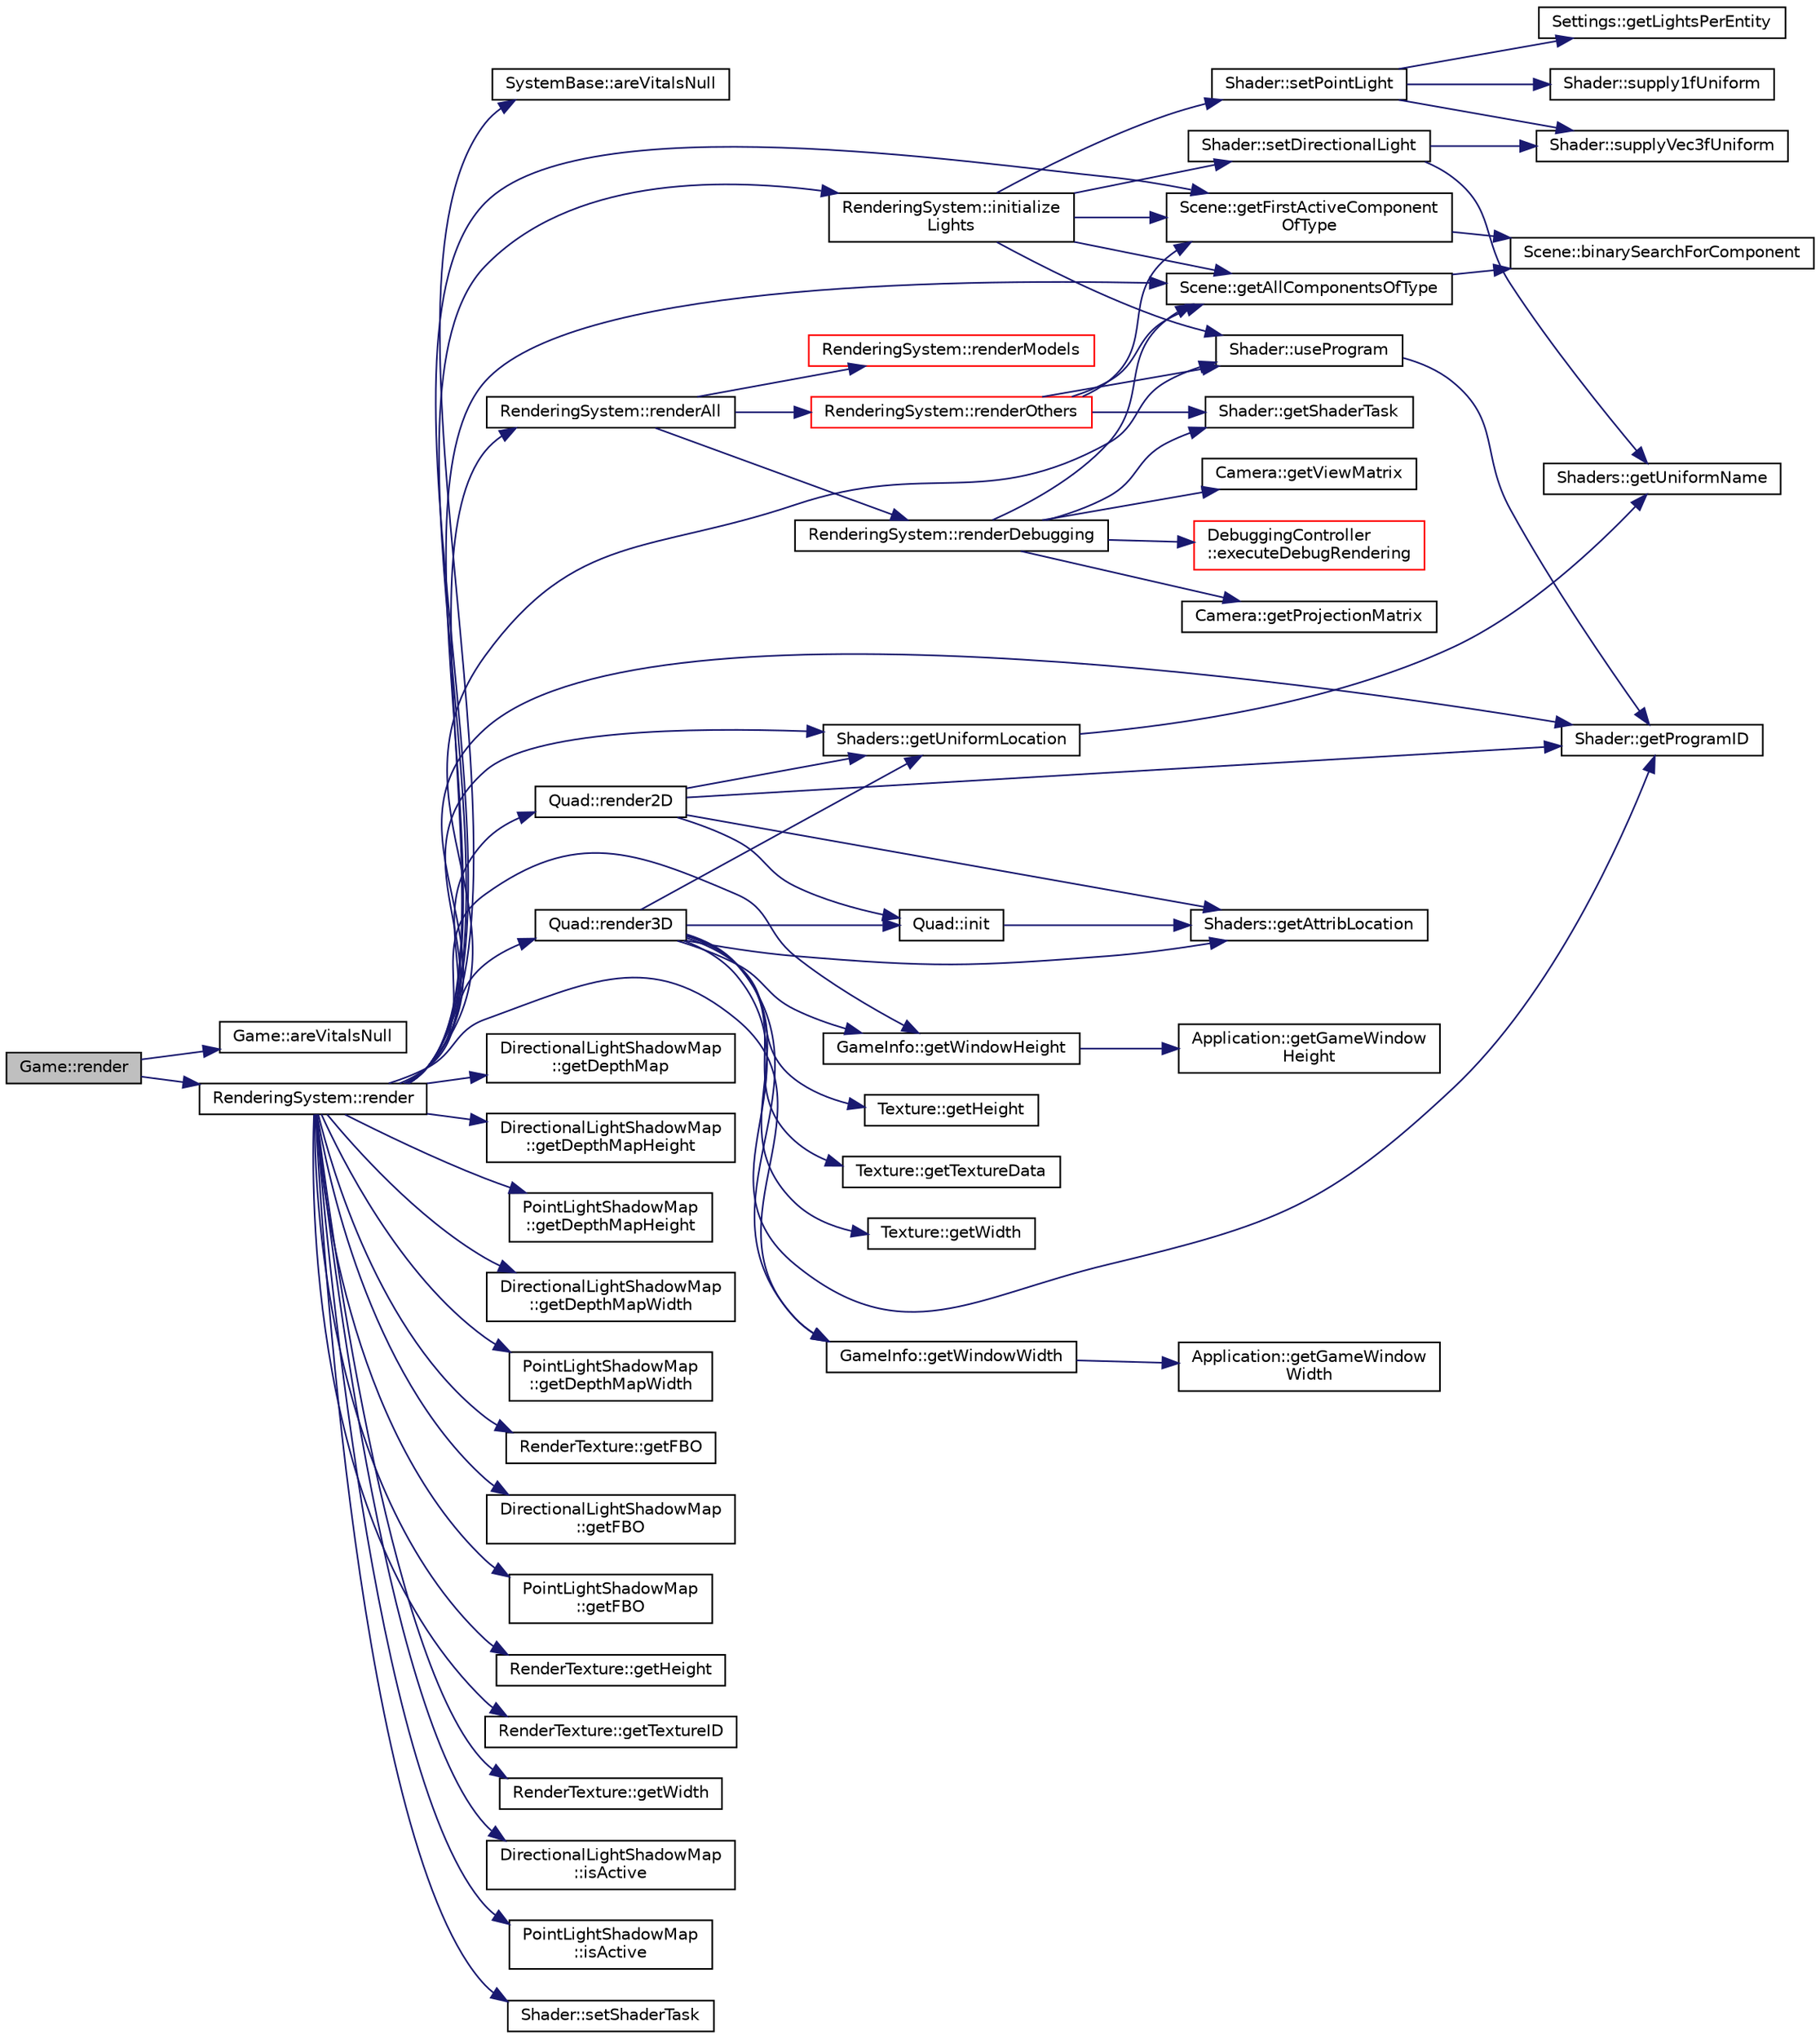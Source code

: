 digraph "Game::render"
{
 // INTERACTIVE_SVG=YES
 // LATEX_PDF_SIZE
  edge [fontname="Helvetica",fontsize="10",labelfontname="Helvetica",labelfontsize="10"];
  node [fontname="Helvetica",fontsize="10",shape=record];
  rankdir="LR";
  Node1 [label="Game::render",height=0.2,width=0.4,color="black", fillcolor="grey75", style="filled", fontcolor="black",tooltip=" "];
  Node1 -> Node2 [color="midnightblue",fontsize="10",style="solid",fontname="Helvetica"];
  Node2 [label="Game::areVitalsNull",height=0.2,width=0.4,color="black", fillcolor="white", style="filled",URL="$dd/d1f/class_game.html#aa4f9a0322b707a1bcdb18a2bb54210b6",tooltip="test"];
  Node1 -> Node3 [color="midnightblue",fontsize="10",style="solid",fontname="Helvetica"];
  Node3 [label="RenderingSystem::render",height=0.2,width=0.4,color="black", fillcolor="white", style="filled",URL="$d8/d31/class_rendering_system.html#ae6a25f6b28ebe40f08916d9eadc95ac2",tooltip=" "];
  Node3 -> Node4 [color="midnightblue",fontsize="10",style="solid",fontname="Helvetica"];
  Node4 [label="SystemBase::areVitalsNull",height=0.2,width=0.4,color="black", fillcolor="white", style="filled",URL="$d2/d15/class_system_base.html#a5a3dcc196a770866b9e51e406c4d2eea",tooltip=" "];
  Node3 -> Node5 [color="midnightblue",fontsize="10",style="solid",fontname="Helvetica"];
  Node5 [label="Scene::getAllComponentsOfType",height=0.2,width=0.4,color="black", fillcolor="white", style="filled",URL="$d6/db5/class_scene.html#ab267a4bad0eebc4fdc2ed4a57a2d16e2",tooltip=" "];
  Node5 -> Node6 [color="midnightblue",fontsize="10",style="solid",fontname="Helvetica"];
  Node6 [label="Scene::binarySearchForComponent",height=0.2,width=0.4,color="black", fillcolor="white", style="filled",URL="$d6/db5/class_scene.html#af06ab78544ec997fd8e480762b2cc40a",tooltip=" "];
  Node3 -> Node7 [color="midnightblue",fontsize="10",style="solid",fontname="Helvetica"];
  Node7 [label="DirectionalLightShadowMap\l::getDepthMap",height=0.2,width=0.4,color="black", fillcolor="white", style="filled",URL="$dc/d22/class_directional_light_shadow_map.html#aabacf708dc2f0d7933a0128375288e7b",tooltip=" "];
  Node3 -> Node8 [color="midnightblue",fontsize="10",style="solid",fontname="Helvetica"];
  Node8 [label="DirectionalLightShadowMap\l::getDepthMapHeight",height=0.2,width=0.4,color="black", fillcolor="white", style="filled",URL="$dc/d22/class_directional_light_shadow_map.html#af4cdb36f303747a54f8ee0112b5251f0",tooltip=" "];
  Node3 -> Node9 [color="midnightblue",fontsize="10",style="solid",fontname="Helvetica"];
  Node9 [label="PointLightShadowMap\l::getDepthMapHeight",height=0.2,width=0.4,color="black", fillcolor="white", style="filled",URL="$d1/d18/class_point_light_shadow_map.html#acc23e86745e8e8827d7ef0057566f952",tooltip=" "];
  Node3 -> Node10 [color="midnightblue",fontsize="10",style="solid",fontname="Helvetica"];
  Node10 [label="DirectionalLightShadowMap\l::getDepthMapWidth",height=0.2,width=0.4,color="black", fillcolor="white", style="filled",URL="$dc/d22/class_directional_light_shadow_map.html#a3d46d9970a5e89296d556c4b6201ded1",tooltip=" "];
  Node3 -> Node11 [color="midnightblue",fontsize="10",style="solid",fontname="Helvetica"];
  Node11 [label="PointLightShadowMap\l::getDepthMapWidth",height=0.2,width=0.4,color="black", fillcolor="white", style="filled",URL="$d1/d18/class_point_light_shadow_map.html#a2990670cb348f3b9dd627a6e91e14af7",tooltip=" "];
  Node3 -> Node12 [color="midnightblue",fontsize="10",style="solid",fontname="Helvetica"];
  Node12 [label="RenderTexture::getFBO",height=0.2,width=0.4,color="black", fillcolor="white", style="filled",URL="$dd/db8/class_render_texture.html#a8adf0ccf6765bf2b89314c9eac8f2d3f",tooltip=" "];
  Node3 -> Node13 [color="midnightblue",fontsize="10",style="solid",fontname="Helvetica"];
  Node13 [label="DirectionalLightShadowMap\l::getFBO",height=0.2,width=0.4,color="black", fillcolor="white", style="filled",URL="$dc/d22/class_directional_light_shadow_map.html#aed799c41bbfacd01c8e5f2e7e964f891",tooltip=" "];
  Node3 -> Node14 [color="midnightblue",fontsize="10",style="solid",fontname="Helvetica"];
  Node14 [label="PointLightShadowMap\l::getFBO",height=0.2,width=0.4,color="black", fillcolor="white", style="filled",URL="$d1/d18/class_point_light_shadow_map.html#a2868fdb9d2813d87082448486fe87210",tooltip=" "];
  Node3 -> Node15 [color="midnightblue",fontsize="10",style="solid",fontname="Helvetica"];
  Node15 [label="Scene::getFirstActiveComponent\lOfType",height=0.2,width=0.4,color="black", fillcolor="white", style="filled",URL="$d6/db5/class_scene.html#ae05acfccb36d74a21bd4988a2b562ceb",tooltip=" "];
  Node15 -> Node6 [color="midnightblue",fontsize="10",style="solid",fontname="Helvetica"];
  Node3 -> Node16 [color="midnightblue",fontsize="10",style="solid",fontname="Helvetica"];
  Node16 [label="RenderTexture::getHeight",height=0.2,width=0.4,color="black", fillcolor="white", style="filled",URL="$dd/db8/class_render_texture.html#ad11de0e09df831d6ee7521593c4e5036",tooltip=" "];
  Node3 -> Node17 [color="midnightblue",fontsize="10",style="solid",fontname="Helvetica"];
  Node17 [label="Shader::getProgramID",height=0.2,width=0.4,color="black", fillcolor="white", style="filled",URL="$d1/d51/class_shader.html#a240b7ecb19883fa340489840733eae6d",tooltip=" "];
  Node3 -> Node18 [color="midnightblue",fontsize="10",style="solid",fontname="Helvetica"];
  Node18 [label="RenderTexture::getTextureID",height=0.2,width=0.4,color="black", fillcolor="white", style="filled",URL="$dd/db8/class_render_texture.html#a3aa303615b34a1bad3eb36225c4b8d85",tooltip=" "];
  Node3 -> Node19 [color="midnightblue",fontsize="10",style="solid",fontname="Helvetica"];
  Node19 [label="Shaders::getUniformLocation",height=0.2,width=0.4,color="black", fillcolor="white", style="filled",URL="$d7/da2/namespace_shaders.html#aaa649eb98b860170946f582b8e93c12d",tooltip=" "];
  Node19 -> Node20 [color="midnightblue",fontsize="10",style="solid",fontname="Helvetica"];
  Node20 [label="Shaders::getUniformName",height=0.2,width=0.4,color="black", fillcolor="white", style="filled",URL="$d7/da2/namespace_shaders.html#a25a80e81a8051ed31ecab4ed167b0be8",tooltip=" "];
  Node3 -> Node21 [color="midnightblue",fontsize="10",style="solid",fontname="Helvetica"];
  Node21 [label="RenderTexture::getWidth",height=0.2,width=0.4,color="black", fillcolor="white", style="filled",URL="$dd/db8/class_render_texture.html#ac2dc6ba7ade58b6437c94f0deebb6992",tooltip=" "];
  Node3 -> Node22 [color="midnightblue",fontsize="10",style="solid",fontname="Helvetica"];
  Node22 [label="GameInfo::getWindowHeight",height=0.2,width=0.4,color="black", fillcolor="white", style="filled",URL="$d4/d58/namespace_game_info.html#a344c7e16ac06ee1f8458a249aac36e8e",tooltip=" "];
  Node22 -> Node23 [color="midnightblue",fontsize="10",style="solid",fontname="Helvetica"];
  Node23 [label="Application::getGameWindow\lHeight",height=0.2,width=0.4,color="black", fillcolor="white", style="filled",URL="$de/d6b/class_application.html#a0398d40c89d52bb8d6ac6ac466c5d30c",tooltip=" "];
  Node3 -> Node24 [color="midnightblue",fontsize="10",style="solid",fontname="Helvetica"];
  Node24 [label="GameInfo::getWindowWidth",height=0.2,width=0.4,color="black", fillcolor="white", style="filled",URL="$d4/d58/namespace_game_info.html#a7cf2306eb3025a60a9e2da52eefba71e",tooltip=" "];
  Node24 -> Node25 [color="midnightblue",fontsize="10",style="solid",fontname="Helvetica"];
  Node25 [label="Application::getGameWindow\lWidth",height=0.2,width=0.4,color="black", fillcolor="white", style="filled",URL="$de/d6b/class_application.html#aad8864ec1fa58ee23db7b111876d09a5",tooltip=" "];
  Node3 -> Node26 [color="midnightblue",fontsize="10",style="solid",fontname="Helvetica"];
  Node26 [label="RenderingSystem::initialize\lLights",height=0.2,width=0.4,color="black", fillcolor="white", style="filled",URL="$d8/d31/class_rendering_system.html#a322fb5e18e4b8db722ca2fdcb7e754ea",tooltip=" "];
  Node26 -> Node5 [color="midnightblue",fontsize="10",style="solid",fontname="Helvetica"];
  Node26 -> Node15 [color="midnightblue",fontsize="10",style="solid",fontname="Helvetica"];
  Node26 -> Node27 [color="midnightblue",fontsize="10",style="solid",fontname="Helvetica"];
  Node27 [label="Shader::setDirectionalLight",height=0.2,width=0.4,color="black", fillcolor="white", style="filled",URL="$d1/d51/class_shader.html#a0a3e2a13329ec3d960a086bf4427030f",tooltip=" "];
  Node27 -> Node20 [color="midnightblue",fontsize="10",style="solid",fontname="Helvetica"];
  Node27 -> Node28 [color="midnightblue",fontsize="10",style="solid",fontname="Helvetica"];
  Node28 [label="Shader::supplyVec3fUniform",height=0.2,width=0.4,color="black", fillcolor="white", style="filled",URL="$d1/d51/class_shader.html#a873f88df30cb970cd4dd96c261bb5f77",tooltip=" "];
  Node26 -> Node29 [color="midnightblue",fontsize="10",style="solid",fontname="Helvetica"];
  Node29 [label="Shader::setPointLight",height=0.2,width=0.4,color="black", fillcolor="white", style="filled",URL="$d1/d51/class_shader.html#a7b948b15c4dd01dda8fccead170a16f9",tooltip=" "];
  Node29 -> Node30 [color="midnightblue",fontsize="10",style="solid",fontname="Helvetica"];
  Node30 [label="Settings::getLightsPerEntity",height=0.2,width=0.4,color="black", fillcolor="white", style="filled",URL="$db/d2b/class_settings.html#ac25f3a418000ad7512363abe4d786c00",tooltip=" "];
  Node29 -> Node31 [color="midnightblue",fontsize="10",style="solid",fontname="Helvetica"];
  Node31 [label="Shader::supply1fUniform",height=0.2,width=0.4,color="black", fillcolor="white", style="filled",URL="$d1/d51/class_shader.html#af7b2edf38072fea1836082ab8c6cfbc8",tooltip=" "];
  Node29 -> Node28 [color="midnightblue",fontsize="10",style="solid",fontname="Helvetica"];
  Node26 -> Node32 [color="midnightblue",fontsize="10",style="solid",fontname="Helvetica"];
  Node32 [label="Shader::useProgram",height=0.2,width=0.4,color="black", fillcolor="white", style="filled",URL="$d1/d51/class_shader.html#a78dd190177e9d0062d150da522ab3125",tooltip=" "];
  Node32 -> Node17 [color="midnightblue",fontsize="10",style="solid",fontname="Helvetica"];
  Node3 -> Node33 [color="midnightblue",fontsize="10",style="solid",fontname="Helvetica"];
  Node33 [label="DirectionalLightShadowMap\l::isActive",height=0.2,width=0.4,color="black", fillcolor="white", style="filled",URL="$dc/d22/class_directional_light_shadow_map.html#ace8abafe1b2076d8aa2581977ce8b2a3",tooltip=" "];
  Node3 -> Node34 [color="midnightblue",fontsize="10",style="solid",fontname="Helvetica"];
  Node34 [label="PointLightShadowMap\l::isActive",height=0.2,width=0.4,color="black", fillcolor="white", style="filled",URL="$d1/d18/class_point_light_shadow_map.html#af244720f5c3aa11b7110c8a74adf2a9d",tooltip=" "];
  Node3 -> Node35 [color="midnightblue",fontsize="10",style="solid",fontname="Helvetica"];
  Node35 [label="Quad::render2D",height=0.2,width=0.4,color="black", fillcolor="white", style="filled",URL="$d3/df8/class_quad.html#ad5b31c8bb8ec0ed48b878a35b78df0e9",tooltip=" "];
  Node35 -> Node36 [color="midnightblue",fontsize="10",style="solid",fontname="Helvetica"];
  Node36 [label="Shaders::getAttribLocation",height=0.2,width=0.4,color="black", fillcolor="white", style="filled",URL="$d7/da2/namespace_shaders.html#a137768343963ec1e71572a39e29892e6",tooltip=" "];
  Node35 -> Node17 [color="midnightblue",fontsize="10",style="solid",fontname="Helvetica"];
  Node35 -> Node19 [color="midnightblue",fontsize="10",style="solid",fontname="Helvetica"];
  Node35 -> Node37 [color="midnightblue",fontsize="10",style="solid",fontname="Helvetica"];
  Node37 [label="Quad::init",height=0.2,width=0.4,color="black", fillcolor="white", style="filled",URL="$d3/df8/class_quad.html#ab6f9562308559b344d2e0d1e1cf3a0cf",tooltip=" "];
  Node37 -> Node36 [color="midnightblue",fontsize="10",style="solid",fontname="Helvetica"];
  Node3 -> Node38 [color="midnightblue",fontsize="10",style="solid",fontname="Helvetica"];
  Node38 [label="Quad::render3D",height=0.2,width=0.4,color="black", fillcolor="white", style="filled",URL="$d3/df8/class_quad.html#a424c01ecd59971dc51e39bc19fbda551",tooltip=" "];
  Node38 -> Node36 [color="midnightblue",fontsize="10",style="solid",fontname="Helvetica"];
  Node38 -> Node39 [color="midnightblue",fontsize="10",style="solid",fontname="Helvetica"];
  Node39 [label="Texture::getHeight",height=0.2,width=0.4,color="black", fillcolor="white", style="filled",URL="$d2/d7f/class_texture.html#a0eaebfd0e00f88d19a64ed05ea634539",tooltip=" "];
  Node38 -> Node17 [color="midnightblue",fontsize="10",style="solid",fontname="Helvetica"];
  Node38 -> Node40 [color="midnightblue",fontsize="10",style="solid",fontname="Helvetica"];
  Node40 [label="Texture::getTextureData",height=0.2,width=0.4,color="black", fillcolor="white", style="filled",URL="$d2/d7f/class_texture.html#a922a73acbaee522dd96d971b630da0fa",tooltip=" "];
  Node38 -> Node19 [color="midnightblue",fontsize="10",style="solid",fontname="Helvetica"];
  Node38 -> Node41 [color="midnightblue",fontsize="10",style="solid",fontname="Helvetica"];
  Node41 [label="Texture::getWidth",height=0.2,width=0.4,color="black", fillcolor="white", style="filled",URL="$d2/d7f/class_texture.html#a4d8e86e7df22179e8f3af9392020608c",tooltip=" "];
  Node38 -> Node22 [color="midnightblue",fontsize="10",style="solid",fontname="Helvetica"];
  Node38 -> Node24 [color="midnightblue",fontsize="10",style="solid",fontname="Helvetica"];
  Node38 -> Node37 [color="midnightblue",fontsize="10",style="solid",fontname="Helvetica"];
  Node3 -> Node42 [color="midnightblue",fontsize="10",style="solid",fontname="Helvetica"];
  Node42 [label="RenderingSystem::renderAll",height=0.2,width=0.4,color="black", fillcolor="white", style="filled",URL="$d8/d31/class_rendering_system.html#a9f1ec48fdfa79ddc55421b6014fdb9c6",tooltip=" "];
  Node42 -> Node43 [color="midnightblue",fontsize="10",style="solid",fontname="Helvetica"];
  Node43 [label="RenderingSystem::renderDebugging",height=0.2,width=0.4,color="black", fillcolor="white", style="filled",URL="$d8/d31/class_rendering_system.html#ad47afdc3d5267073f53695fcd483ee89",tooltip=" "];
  Node43 -> Node44 [color="midnightblue",fontsize="10",style="solid",fontname="Helvetica"];
  Node44 [label="DebuggingController\l::executeDebugRendering",height=0.2,width=0.4,color="red", fillcolor="white", style="filled",URL="$d1/dee/class_debugging_controller.html#af5bb093ed69faabd1e1e42a5dacf47da",tooltip=" "];
  Node43 -> Node5 [color="midnightblue",fontsize="10",style="solid",fontname="Helvetica"];
  Node43 -> Node47 [color="midnightblue",fontsize="10",style="solid",fontname="Helvetica"];
  Node47 [label="Camera::getProjectionMatrix",height=0.2,width=0.4,color="black", fillcolor="white", style="filled",URL="$da/dbb/class_camera.html#a587090d0991afb2c6b44bcefd379f2a1",tooltip=" "];
  Node43 -> Node48 [color="midnightblue",fontsize="10",style="solid",fontname="Helvetica"];
  Node48 [label="Shader::getShaderTask",height=0.2,width=0.4,color="black", fillcolor="white", style="filled",URL="$d1/d51/class_shader.html#a56cb8fcc77784d2b9e80a0bf50851f0e",tooltip=" "];
  Node43 -> Node49 [color="midnightblue",fontsize="10",style="solid",fontname="Helvetica"];
  Node49 [label="Camera::getViewMatrix",height=0.2,width=0.4,color="black", fillcolor="white", style="filled",URL="$da/dbb/class_camera.html#a1d11fe156faf5a21c8737aa37f72af5c",tooltip=" "];
  Node42 -> Node50 [color="midnightblue",fontsize="10",style="solid",fontname="Helvetica"];
  Node50 [label="RenderingSystem::renderModels",height=0.2,width=0.4,color="red", fillcolor="white", style="filled",URL="$d8/d31/class_rendering_system.html#ae0ffc1b2dfc242b496ba42101ed718cb",tooltip=" "];
  Node42 -> Node54 [color="midnightblue",fontsize="10",style="solid",fontname="Helvetica"];
  Node54 [label="RenderingSystem::renderOthers",height=0.2,width=0.4,color="red", fillcolor="white", style="filled",URL="$d8/d31/class_rendering_system.html#ad5115644b3d0a1df6446a610c683a31e",tooltip=" "];
  Node54 -> Node5 [color="midnightblue",fontsize="10",style="solid",fontname="Helvetica"];
  Node54 -> Node15 [color="midnightblue",fontsize="10",style="solid",fontname="Helvetica"];
  Node54 -> Node48 [color="midnightblue",fontsize="10",style="solid",fontname="Helvetica"];
  Node54 -> Node32 [color="midnightblue",fontsize="10",style="solid",fontname="Helvetica"];
  Node3 -> Node81 [color="midnightblue",fontsize="10",style="solid",fontname="Helvetica"];
  Node81 [label="Shader::setShaderTask",height=0.2,width=0.4,color="black", fillcolor="white", style="filled",URL="$d1/d51/class_shader.html#a4e1d061275e99fb2aa818d5c2372e863",tooltip=" "];
  Node3 -> Node32 [color="midnightblue",fontsize="10",style="solid",fontname="Helvetica"];
}
